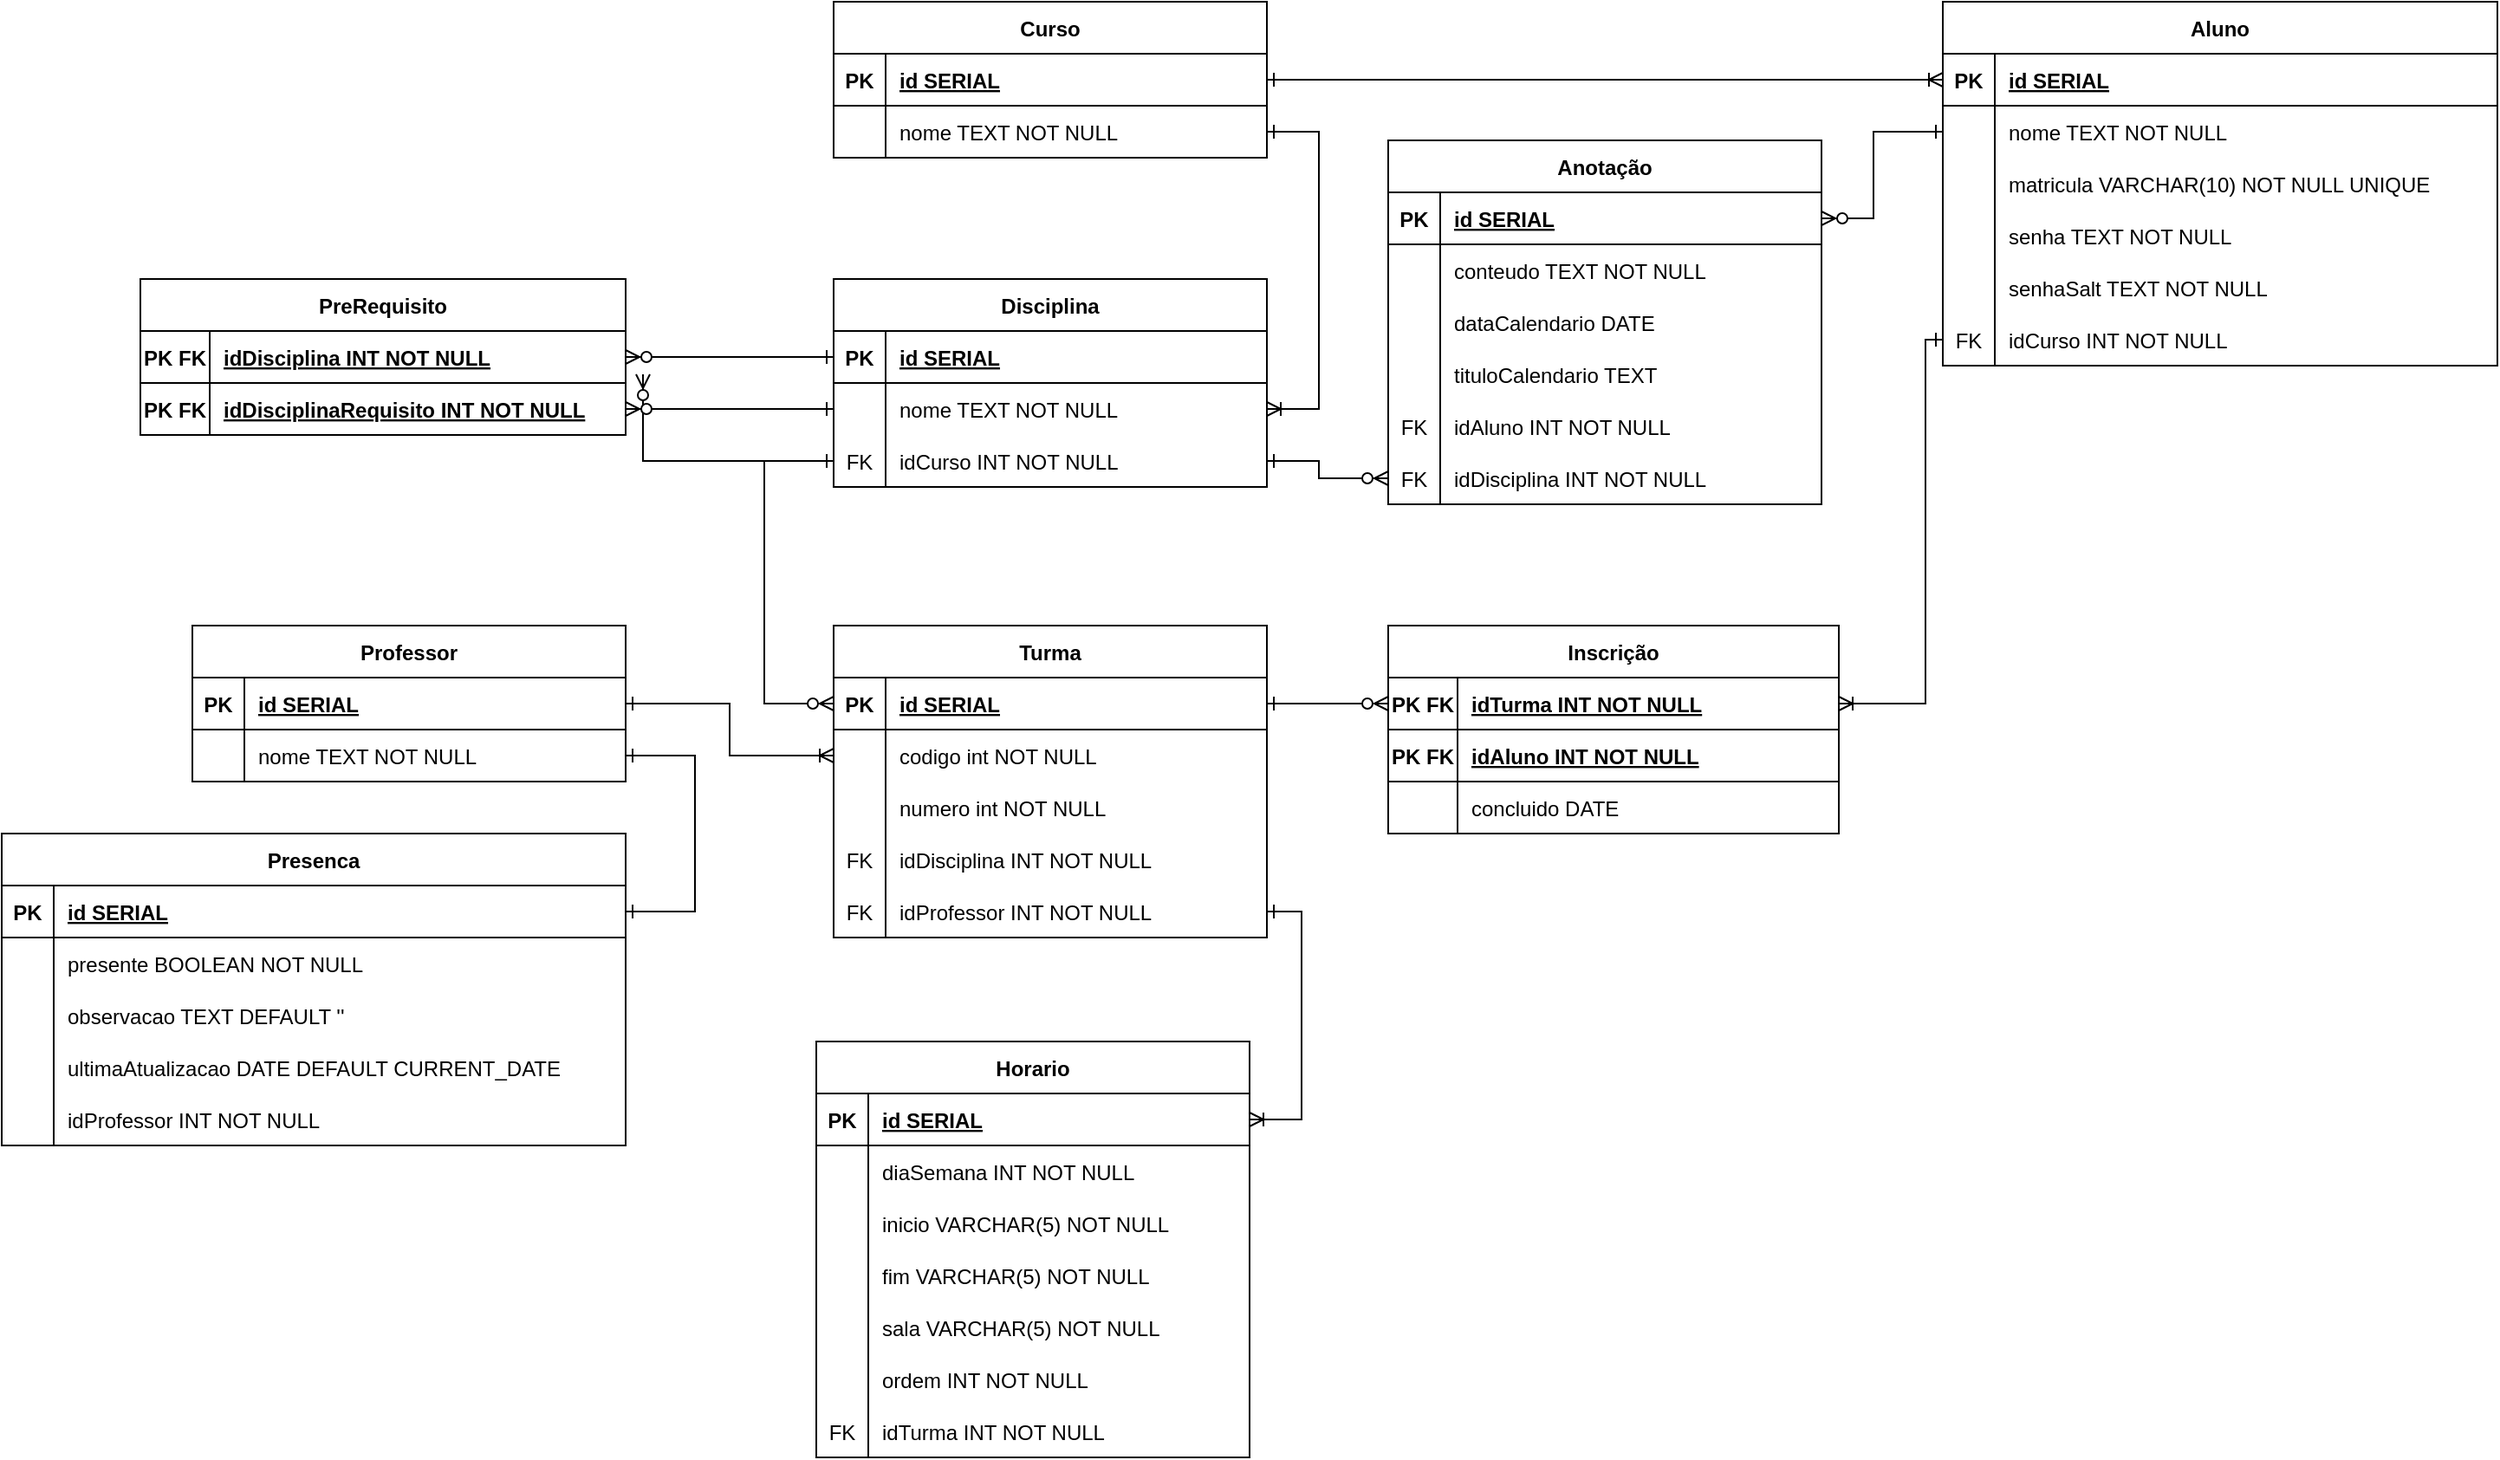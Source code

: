 <mxfile version="24.2.7" type="device">
  <diagram id="R2lEEEUBdFMjLlhIrx00" name="Page-1">
    <mxGraphModel dx="2284" dy="792" grid="1" gridSize="10" guides="1" tooltips="1" connect="1" arrows="1" fold="1" page="1" pageScale="1" pageWidth="850" pageHeight="1100" math="0" shadow="0" extFonts="Permanent Marker^https://fonts.googleapis.com/css?family=Permanent+Marker">
      <root>
        <mxCell id="0" />
        <mxCell id="1" parent="0" />
        <mxCell id="5o4uCUtL5MpnE-DU4FWx-1" value="Professor" style="shape=table;startSize=30;container=1;collapsible=1;childLayout=tableLayout;fixedRows=1;rowLines=0;fontStyle=1;align=center;resizeLast=1;" parent="1" vertex="1">
          <mxGeometry x="70" y="400" width="250" height="90" as="geometry" />
        </mxCell>
        <mxCell id="5o4uCUtL5MpnE-DU4FWx-2" value="" style="shape=partialRectangle;collapsible=0;dropTarget=0;pointerEvents=0;fillColor=none;points=[[0,0.5],[1,0.5]];portConstraint=eastwest;top=0;left=0;right=0;bottom=1;" parent="5o4uCUtL5MpnE-DU4FWx-1" vertex="1">
          <mxGeometry y="30" width="250" height="30" as="geometry" />
        </mxCell>
        <mxCell id="5o4uCUtL5MpnE-DU4FWx-3" value="PK" style="shape=partialRectangle;overflow=hidden;connectable=0;fillColor=none;top=0;left=0;bottom=0;right=0;fontStyle=1;" parent="5o4uCUtL5MpnE-DU4FWx-2" vertex="1">
          <mxGeometry width="30" height="30" as="geometry">
            <mxRectangle width="30" height="30" as="alternateBounds" />
          </mxGeometry>
        </mxCell>
        <mxCell id="5o4uCUtL5MpnE-DU4FWx-4" value="id SERIAL" style="shape=partialRectangle;overflow=hidden;connectable=0;fillColor=none;top=0;left=0;bottom=0;right=0;align=left;spacingLeft=6;fontStyle=5;" parent="5o4uCUtL5MpnE-DU4FWx-2" vertex="1">
          <mxGeometry x="30" width="220" height="30" as="geometry">
            <mxRectangle width="220" height="30" as="alternateBounds" />
          </mxGeometry>
        </mxCell>
        <mxCell id="5o4uCUtL5MpnE-DU4FWx-5" value="" style="shape=partialRectangle;collapsible=0;dropTarget=0;pointerEvents=0;fillColor=none;points=[[0,0.5],[1,0.5]];portConstraint=eastwest;top=0;left=0;right=0;bottom=0;" parent="5o4uCUtL5MpnE-DU4FWx-1" vertex="1">
          <mxGeometry y="60" width="250" height="30" as="geometry" />
        </mxCell>
        <mxCell id="5o4uCUtL5MpnE-DU4FWx-6" value="" style="shape=partialRectangle;overflow=hidden;connectable=0;fillColor=none;top=0;left=0;bottom=0;right=0;" parent="5o4uCUtL5MpnE-DU4FWx-5" vertex="1">
          <mxGeometry width="30" height="30" as="geometry">
            <mxRectangle width="30" height="30" as="alternateBounds" />
          </mxGeometry>
        </mxCell>
        <mxCell id="5o4uCUtL5MpnE-DU4FWx-7" value="nome TEXT NOT NULL" style="shape=partialRectangle;overflow=hidden;connectable=0;fillColor=none;top=0;left=0;bottom=0;right=0;align=left;spacingLeft=6;" parent="5o4uCUtL5MpnE-DU4FWx-5" vertex="1">
          <mxGeometry x="30" width="220" height="30" as="geometry">
            <mxRectangle width="220" height="30" as="alternateBounds" />
          </mxGeometry>
        </mxCell>
        <mxCell id="5o4uCUtL5MpnE-DU4FWx-8" value="Disciplina" style="shape=table;startSize=30;container=1;collapsible=1;childLayout=tableLayout;fixedRows=1;rowLines=0;fontStyle=1;align=center;resizeLast=1;" parent="1" vertex="1">
          <mxGeometry x="440" y="200" width="250" height="120" as="geometry" />
        </mxCell>
        <mxCell id="5o4uCUtL5MpnE-DU4FWx-9" value="" style="shape=partialRectangle;collapsible=0;dropTarget=0;pointerEvents=0;fillColor=none;points=[[0,0.5],[1,0.5]];portConstraint=eastwest;top=0;left=0;right=0;bottom=1;" parent="5o4uCUtL5MpnE-DU4FWx-8" vertex="1">
          <mxGeometry y="30" width="250" height="30" as="geometry" />
        </mxCell>
        <mxCell id="5o4uCUtL5MpnE-DU4FWx-10" value="PK" style="shape=partialRectangle;overflow=hidden;connectable=0;fillColor=none;top=0;left=0;bottom=0;right=0;fontStyle=1;" parent="5o4uCUtL5MpnE-DU4FWx-9" vertex="1">
          <mxGeometry width="30" height="30" as="geometry">
            <mxRectangle width="30" height="30" as="alternateBounds" />
          </mxGeometry>
        </mxCell>
        <mxCell id="5o4uCUtL5MpnE-DU4FWx-11" value="id SERIAL " style="shape=partialRectangle;overflow=hidden;connectable=0;fillColor=none;top=0;left=0;bottom=0;right=0;align=left;spacingLeft=6;fontStyle=5;" parent="5o4uCUtL5MpnE-DU4FWx-9" vertex="1">
          <mxGeometry x="30" width="220" height="30" as="geometry">
            <mxRectangle width="220" height="30" as="alternateBounds" />
          </mxGeometry>
        </mxCell>
        <mxCell id="5o4uCUtL5MpnE-DU4FWx-12" value="" style="shape=partialRectangle;collapsible=0;dropTarget=0;pointerEvents=0;fillColor=none;points=[[0,0.5],[1,0.5]];portConstraint=eastwest;top=0;left=0;right=0;bottom=0;" parent="5o4uCUtL5MpnE-DU4FWx-8" vertex="1">
          <mxGeometry y="60" width="250" height="30" as="geometry" />
        </mxCell>
        <mxCell id="5o4uCUtL5MpnE-DU4FWx-13" value="" style="shape=partialRectangle;overflow=hidden;connectable=0;fillColor=none;top=0;left=0;bottom=0;right=0;" parent="5o4uCUtL5MpnE-DU4FWx-12" vertex="1">
          <mxGeometry width="30" height="30" as="geometry">
            <mxRectangle width="30" height="30" as="alternateBounds" />
          </mxGeometry>
        </mxCell>
        <mxCell id="5o4uCUtL5MpnE-DU4FWx-14" value="nome TEXT NOT NULL" style="shape=partialRectangle;overflow=hidden;connectable=0;fillColor=none;top=0;left=0;bottom=0;right=0;align=left;spacingLeft=6;" parent="5o4uCUtL5MpnE-DU4FWx-12" vertex="1">
          <mxGeometry x="30" width="220" height="30" as="geometry">
            <mxRectangle width="220" height="30" as="alternateBounds" />
          </mxGeometry>
        </mxCell>
        <mxCell id="FUVWEJConAE0eCfq8wsM-9" style="shape=partialRectangle;collapsible=0;dropTarget=0;pointerEvents=0;fillColor=none;points=[[0,0.5],[1,0.5]];portConstraint=eastwest;top=0;left=0;right=0;bottom=0;" vertex="1" parent="5o4uCUtL5MpnE-DU4FWx-8">
          <mxGeometry y="90" width="250" height="30" as="geometry" />
        </mxCell>
        <mxCell id="FUVWEJConAE0eCfq8wsM-10" value="FK" style="shape=partialRectangle;overflow=hidden;connectable=0;fillColor=none;top=0;left=0;bottom=0;right=0;" vertex="1" parent="FUVWEJConAE0eCfq8wsM-9">
          <mxGeometry width="30" height="30" as="geometry">
            <mxRectangle width="30" height="30" as="alternateBounds" />
          </mxGeometry>
        </mxCell>
        <mxCell id="FUVWEJConAE0eCfq8wsM-11" value="idCurso INT NOT NULL" style="shape=partialRectangle;overflow=hidden;connectable=0;fillColor=none;top=0;left=0;bottom=0;right=0;align=left;spacingLeft=6;" vertex="1" parent="FUVWEJConAE0eCfq8wsM-9">
          <mxGeometry x="30" width="220" height="30" as="geometry">
            <mxRectangle width="220" height="30" as="alternateBounds" />
          </mxGeometry>
        </mxCell>
        <mxCell id="5o4uCUtL5MpnE-DU4FWx-15" value="Turma" style="shape=table;startSize=30;container=1;collapsible=1;childLayout=tableLayout;fixedRows=1;rowLines=0;fontStyle=1;align=center;resizeLast=1;" parent="1" vertex="1">
          <mxGeometry x="440" y="400" width="250" height="180" as="geometry" />
        </mxCell>
        <mxCell id="5o4uCUtL5MpnE-DU4FWx-16" value="" style="shape=partialRectangle;collapsible=0;dropTarget=0;pointerEvents=0;fillColor=none;points=[[0,0.5],[1,0.5]];portConstraint=eastwest;top=0;left=0;right=0;bottom=1;" parent="5o4uCUtL5MpnE-DU4FWx-15" vertex="1">
          <mxGeometry y="30" width="250" height="30" as="geometry" />
        </mxCell>
        <mxCell id="5o4uCUtL5MpnE-DU4FWx-17" value="PK" style="shape=partialRectangle;overflow=hidden;connectable=0;fillColor=none;top=0;left=0;bottom=0;right=0;fontStyle=1;" parent="5o4uCUtL5MpnE-DU4FWx-16" vertex="1">
          <mxGeometry width="30" height="30" as="geometry">
            <mxRectangle width="30" height="30" as="alternateBounds" />
          </mxGeometry>
        </mxCell>
        <mxCell id="5o4uCUtL5MpnE-DU4FWx-18" value="id SERIAL" style="shape=partialRectangle;overflow=hidden;connectable=0;fillColor=none;top=0;left=0;bottom=0;right=0;align=left;spacingLeft=6;fontStyle=5;" parent="5o4uCUtL5MpnE-DU4FWx-16" vertex="1">
          <mxGeometry x="30" width="220" height="30" as="geometry">
            <mxRectangle width="220" height="30" as="alternateBounds" />
          </mxGeometry>
        </mxCell>
        <mxCell id="5o4uCUtL5MpnE-DU4FWx-19" value="" style="shape=partialRectangle;collapsible=0;dropTarget=0;pointerEvents=0;fillColor=none;points=[[0,0.5],[1,0.5]];portConstraint=eastwest;top=0;left=0;right=0;bottom=0;" parent="5o4uCUtL5MpnE-DU4FWx-15" vertex="1">
          <mxGeometry y="60" width="250" height="30" as="geometry" />
        </mxCell>
        <mxCell id="5o4uCUtL5MpnE-DU4FWx-20" value="" style="shape=partialRectangle;overflow=hidden;connectable=0;fillColor=none;top=0;left=0;bottom=0;right=0;" parent="5o4uCUtL5MpnE-DU4FWx-19" vertex="1">
          <mxGeometry width="30" height="30" as="geometry">
            <mxRectangle width="30" height="30" as="alternateBounds" />
          </mxGeometry>
        </mxCell>
        <mxCell id="5o4uCUtL5MpnE-DU4FWx-21" value="codigo int NOT NULL" style="shape=partialRectangle;overflow=hidden;connectable=0;fillColor=none;top=0;left=0;bottom=0;right=0;align=left;spacingLeft=6;" parent="5o4uCUtL5MpnE-DU4FWx-19" vertex="1">
          <mxGeometry x="30" width="220" height="30" as="geometry">
            <mxRectangle width="220" height="30" as="alternateBounds" />
          </mxGeometry>
        </mxCell>
        <mxCell id="5o4uCUtL5MpnE-DU4FWx-88" style="shape=partialRectangle;collapsible=0;dropTarget=0;pointerEvents=0;fillColor=none;points=[[0,0.5],[1,0.5]];portConstraint=eastwest;top=0;left=0;right=0;bottom=0;" parent="5o4uCUtL5MpnE-DU4FWx-15" vertex="1">
          <mxGeometry y="90" width="250" height="30" as="geometry" />
        </mxCell>
        <mxCell id="5o4uCUtL5MpnE-DU4FWx-89" style="shape=partialRectangle;overflow=hidden;connectable=0;fillColor=none;top=0;left=0;bottom=0;right=0;" parent="5o4uCUtL5MpnE-DU4FWx-88" vertex="1">
          <mxGeometry width="30" height="30" as="geometry">
            <mxRectangle width="30" height="30" as="alternateBounds" />
          </mxGeometry>
        </mxCell>
        <mxCell id="5o4uCUtL5MpnE-DU4FWx-90" value="numero int NOT NULL" style="shape=partialRectangle;overflow=hidden;connectable=0;fillColor=none;top=0;left=0;bottom=0;right=0;align=left;spacingLeft=6;" parent="5o4uCUtL5MpnE-DU4FWx-88" vertex="1">
          <mxGeometry x="30" width="220" height="30" as="geometry">
            <mxRectangle width="220" height="30" as="alternateBounds" />
          </mxGeometry>
        </mxCell>
        <mxCell id="5o4uCUtL5MpnE-DU4FWx-28" style="shape=partialRectangle;collapsible=0;dropTarget=0;pointerEvents=0;fillColor=none;points=[[0,0.5],[1,0.5]];portConstraint=eastwest;top=0;left=0;right=0;bottom=0;" parent="5o4uCUtL5MpnE-DU4FWx-15" vertex="1">
          <mxGeometry y="120" width="250" height="30" as="geometry" />
        </mxCell>
        <mxCell id="5o4uCUtL5MpnE-DU4FWx-29" value="FK" style="shape=partialRectangle;overflow=hidden;connectable=0;fillColor=none;top=0;left=0;bottom=0;right=0;" parent="5o4uCUtL5MpnE-DU4FWx-28" vertex="1">
          <mxGeometry width="30" height="30" as="geometry">
            <mxRectangle width="30" height="30" as="alternateBounds" />
          </mxGeometry>
        </mxCell>
        <mxCell id="5o4uCUtL5MpnE-DU4FWx-30" value="idDisciplina INT NOT NULL" style="shape=partialRectangle;overflow=hidden;connectable=0;fillColor=none;top=0;left=0;bottom=0;right=0;align=left;spacingLeft=6;" parent="5o4uCUtL5MpnE-DU4FWx-28" vertex="1">
          <mxGeometry x="30" width="220" height="30" as="geometry">
            <mxRectangle width="220" height="30" as="alternateBounds" />
          </mxGeometry>
        </mxCell>
        <mxCell id="5o4uCUtL5MpnE-DU4FWx-25" style="shape=partialRectangle;collapsible=0;dropTarget=0;pointerEvents=0;fillColor=none;points=[[0,0.5],[1,0.5]];portConstraint=eastwest;top=0;left=0;right=0;bottom=0;" parent="5o4uCUtL5MpnE-DU4FWx-15" vertex="1">
          <mxGeometry y="150" width="250" height="30" as="geometry" />
        </mxCell>
        <mxCell id="5o4uCUtL5MpnE-DU4FWx-26" value="FK" style="shape=partialRectangle;overflow=hidden;connectable=0;fillColor=none;top=0;left=0;bottom=0;right=0;" parent="5o4uCUtL5MpnE-DU4FWx-25" vertex="1">
          <mxGeometry width="30" height="30" as="geometry">
            <mxRectangle width="30" height="30" as="alternateBounds" />
          </mxGeometry>
        </mxCell>
        <mxCell id="5o4uCUtL5MpnE-DU4FWx-27" value="idProfessor INT NOT NULL" style="shape=partialRectangle;overflow=hidden;connectable=0;fillColor=none;top=0;left=0;bottom=0;right=0;align=left;spacingLeft=6;" parent="5o4uCUtL5MpnE-DU4FWx-25" vertex="1">
          <mxGeometry x="30" width="220" height="30" as="geometry">
            <mxRectangle width="220" height="30" as="alternateBounds" />
          </mxGeometry>
        </mxCell>
        <mxCell id="5o4uCUtL5MpnE-DU4FWx-31" value="Aluno" style="shape=table;startSize=30;container=1;collapsible=1;childLayout=tableLayout;fixedRows=1;rowLines=0;fontStyle=1;align=center;resizeLast=1;" parent="1" vertex="1">
          <mxGeometry x="1080" y="40" width="320" height="210" as="geometry" />
        </mxCell>
        <mxCell id="5o4uCUtL5MpnE-DU4FWx-32" value="" style="shape=partialRectangle;collapsible=0;dropTarget=0;pointerEvents=0;fillColor=none;points=[[0,0.5],[1,0.5]];portConstraint=eastwest;top=0;left=0;right=0;bottom=1;" parent="5o4uCUtL5MpnE-DU4FWx-31" vertex="1">
          <mxGeometry y="30" width="320" height="30" as="geometry" />
        </mxCell>
        <mxCell id="5o4uCUtL5MpnE-DU4FWx-33" value="PK" style="shape=partialRectangle;overflow=hidden;connectable=0;fillColor=none;top=0;left=0;bottom=0;right=0;fontStyle=1;" parent="5o4uCUtL5MpnE-DU4FWx-32" vertex="1">
          <mxGeometry width="30" height="30" as="geometry">
            <mxRectangle width="30" height="30" as="alternateBounds" />
          </mxGeometry>
        </mxCell>
        <mxCell id="5o4uCUtL5MpnE-DU4FWx-34" value="id SERIAL" style="shape=partialRectangle;overflow=hidden;connectable=0;fillColor=none;top=0;left=0;bottom=0;right=0;align=left;spacingLeft=6;fontStyle=5;" parent="5o4uCUtL5MpnE-DU4FWx-32" vertex="1">
          <mxGeometry x="30" width="290" height="30" as="geometry">
            <mxRectangle width="290" height="30" as="alternateBounds" />
          </mxGeometry>
        </mxCell>
        <mxCell id="5o4uCUtL5MpnE-DU4FWx-35" value="" style="shape=partialRectangle;collapsible=0;dropTarget=0;pointerEvents=0;fillColor=none;points=[[0,0.5],[1,0.5]];portConstraint=eastwest;top=0;left=0;right=0;bottom=0;" parent="5o4uCUtL5MpnE-DU4FWx-31" vertex="1">
          <mxGeometry y="60" width="320" height="30" as="geometry" />
        </mxCell>
        <mxCell id="5o4uCUtL5MpnE-DU4FWx-36" value="" style="shape=partialRectangle;overflow=hidden;connectable=0;fillColor=none;top=0;left=0;bottom=0;right=0;" parent="5o4uCUtL5MpnE-DU4FWx-35" vertex="1">
          <mxGeometry width="30" height="30" as="geometry">
            <mxRectangle width="30" height="30" as="alternateBounds" />
          </mxGeometry>
        </mxCell>
        <mxCell id="5o4uCUtL5MpnE-DU4FWx-37" value="nome TEXT NOT NULL" style="shape=partialRectangle;overflow=hidden;connectable=0;fillColor=none;top=0;left=0;bottom=0;right=0;align=left;spacingLeft=6;" parent="5o4uCUtL5MpnE-DU4FWx-35" vertex="1">
          <mxGeometry x="30" width="290" height="30" as="geometry">
            <mxRectangle width="290" height="30" as="alternateBounds" />
          </mxGeometry>
        </mxCell>
        <mxCell id="5o4uCUtL5MpnE-DU4FWx-38" style="shape=partialRectangle;collapsible=0;dropTarget=0;pointerEvents=0;fillColor=none;points=[[0,0.5],[1,0.5]];portConstraint=eastwest;top=0;left=0;right=0;bottom=0;" parent="5o4uCUtL5MpnE-DU4FWx-31" vertex="1">
          <mxGeometry y="90" width="320" height="30" as="geometry" />
        </mxCell>
        <mxCell id="5o4uCUtL5MpnE-DU4FWx-39" style="shape=partialRectangle;overflow=hidden;connectable=0;fillColor=none;top=0;left=0;bottom=0;right=0;" parent="5o4uCUtL5MpnE-DU4FWx-38" vertex="1">
          <mxGeometry width="30" height="30" as="geometry">
            <mxRectangle width="30" height="30" as="alternateBounds" />
          </mxGeometry>
        </mxCell>
        <mxCell id="5o4uCUtL5MpnE-DU4FWx-40" value="matricula VARCHAR(10) NOT NULL UNIQUE" style="shape=partialRectangle;overflow=hidden;connectable=0;fillColor=none;top=0;left=0;bottom=0;right=0;align=left;spacingLeft=6;" parent="5o4uCUtL5MpnE-DU4FWx-38" vertex="1">
          <mxGeometry x="30" width="290" height="30" as="geometry">
            <mxRectangle width="290" height="30" as="alternateBounds" />
          </mxGeometry>
        </mxCell>
        <mxCell id="5o4uCUtL5MpnE-DU4FWx-47" style="shape=partialRectangle;collapsible=0;dropTarget=0;pointerEvents=0;fillColor=none;points=[[0,0.5],[1,0.5]];portConstraint=eastwest;top=0;left=0;right=0;bottom=0;" parent="5o4uCUtL5MpnE-DU4FWx-31" vertex="1">
          <mxGeometry y="120" width="320" height="30" as="geometry" />
        </mxCell>
        <mxCell id="5o4uCUtL5MpnE-DU4FWx-48" style="shape=partialRectangle;overflow=hidden;connectable=0;fillColor=none;top=0;left=0;bottom=0;right=0;" parent="5o4uCUtL5MpnE-DU4FWx-47" vertex="1">
          <mxGeometry width="30" height="30" as="geometry">
            <mxRectangle width="30" height="30" as="alternateBounds" />
          </mxGeometry>
        </mxCell>
        <mxCell id="5o4uCUtL5MpnE-DU4FWx-49" value="senha TEXT NOT NULL" style="shape=partialRectangle;overflow=hidden;connectable=0;fillColor=none;top=0;left=0;bottom=0;right=0;align=left;spacingLeft=6;" parent="5o4uCUtL5MpnE-DU4FWx-47" vertex="1">
          <mxGeometry x="30" width="290" height="30" as="geometry">
            <mxRectangle width="290" height="30" as="alternateBounds" />
          </mxGeometry>
        </mxCell>
        <mxCell id="5o4uCUtL5MpnE-DU4FWx-50" style="shape=partialRectangle;collapsible=0;dropTarget=0;pointerEvents=0;fillColor=none;points=[[0,0.5],[1,0.5]];portConstraint=eastwest;top=0;left=0;right=0;bottom=0;" parent="5o4uCUtL5MpnE-DU4FWx-31" vertex="1">
          <mxGeometry y="150" width="320" height="30" as="geometry" />
        </mxCell>
        <mxCell id="5o4uCUtL5MpnE-DU4FWx-51" style="shape=partialRectangle;overflow=hidden;connectable=0;fillColor=none;top=0;left=0;bottom=0;right=0;" parent="5o4uCUtL5MpnE-DU4FWx-50" vertex="1">
          <mxGeometry width="30" height="30" as="geometry">
            <mxRectangle width="30" height="30" as="alternateBounds" />
          </mxGeometry>
        </mxCell>
        <mxCell id="5o4uCUtL5MpnE-DU4FWx-52" value="senhaSalt TEXT NOT NULL" style="shape=partialRectangle;overflow=hidden;connectable=0;fillColor=none;top=0;left=0;bottom=0;right=0;align=left;spacingLeft=6;" parent="5o4uCUtL5MpnE-DU4FWx-50" vertex="1">
          <mxGeometry x="30" width="290" height="30" as="geometry">
            <mxRectangle width="290" height="30" as="alternateBounds" />
          </mxGeometry>
        </mxCell>
        <mxCell id="FUVWEJConAE0eCfq8wsM-29" style="shape=partialRectangle;collapsible=0;dropTarget=0;pointerEvents=0;fillColor=none;points=[[0,0.5],[1,0.5]];portConstraint=eastwest;top=0;left=0;right=0;bottom=0;" vertex="1" parent="5o4uCUtL5MpnE-DU4FWx-31">
          <mxGeometry y="180" width="320" height="30" as="geometry" />
        </mxCell>
        <mxCell id="FUVWEJConAE0eCfq8wsM-30" value="FK" style="shape=partialRectangle;overflow=hidden;connectable=0;fillColor=none;top=0;left=0;bottom=0;right=0;" vertex="1" parent="FUVWEJConAE0eCfq8wsM-29">
          <mxGeometry width="30" height="30" as="geometry">
            <mxRectangle width="30" height="30" as="alternateBounds" />
          </mxGeometry>
        </mxCell>
        <mxCell id="FUVWEJConAE0eCfq8wsM-31" value="idCurso INT NOT NULL" style="shape=partialRectangle;overflow=hidden;connectable=0;fillColor=none;top=0;left=0;bottom=0;right=0;align=left;spacingLeft=6;" vertex="1" parent="FUVWEJConAE0eCfq8wsM-29">
          <mxGeometry x="30" width="290" height="30" as="geometry">
            <mxRectangle width="290" height="30" as="alternateBounds" />
          </mxGeometry>
        </mxCell>
        <mxCell id="5o4uCUtL5MpnE-DU4FWx-53" value="Inscrição" style="shape=table;startSize=30;container=1;collapsible=1;childLayout=tableLayout;fixedRows=1;rowLines=0;fontStyle=1;align=center;resizeLast=1;" parent="1" vertex="1">
          <mxGeometry x="760" y="400" width="260" height="120" as="geometry" />
        </mxCell>
        <mxCell id="5o4uCUtL5MpnE-DU4FWx-54" value="" style="shape=partialRectangle;collapsible=0;dropTarget=0;pointerEvents=0;fillColor=none;points=[[0,0.5],[1,0.5]];portConstraint=eastwest;top=0;left=0;right=0;bottom=1;" parent="5o4uCUtL5MpnE-DU4FWx-53" vertex="1">
          <mxGeometry y="30" width="260" height="30" as="geometry" />
        </mxCell>
        <mxCell id="5o4uCUtL5MpnE-DU4FWx-55" value="PK FK" style="shape=partialRectangle;overflow=hidden;connectable=0;fillColor=none;top=0;left=0;bottom=0;right=0;fontStyle=1;" parent="5o4uCUtL5MpnE-DU4FWx-54" vertex="1">
          <mxGeometry width="40" height="30" as="geometry">
            <mxRectangle width="40" height="30" as="alternateBounds" />
          </mxGeometry>
        </mxCell>
        <mxCell id="5o4uCUtL5MpnE-DU4FWx-56" value="idTurma INT NOT NULL" style="shape=partialRectangle;overflow=hidden;connectable=0;fillColor=none;top=0;left=0;bottom=0;right=0;align=left;spacingLeft=6;fontStyle=5;" parent="5o4uCUtL5MpnE-DU4FWx-54" vertex="1">
          <mxGeometry x="40" width="220" height="30" as="geometry">
            <mxRectangle width="220" height="30" as="alternateBounds" />
          </mxGeometry>
        </mxCell>
        <mxCell id="5o4uCUtL5MpnE-DU4FWx-60" style="shape=partialRectangle;collapsible=0;dropTarget=0;pointerEvents=0;fillColor=none;points=[[0,0.5],[1,0.5]];portConstraint=eastwest;top=0;left=0;right=0;bottom=1;" parent="5o4uCUtL5MpnE-DU4FWx-53" vertex="1">
          <mxGeometry y="60" width="260" height="30" as="geometry" />
        </mxCell>
        <mxCell id="5o4uCUtL5MpnE-DU4FWx-61" value="PK FK" style="shape=partialRectangle;overflow=hidden;connectable=0;fillColor=none;top=0;left=0;bottom=0;right=0;fontStyle=1;" parent="5o4uCUtL5MpnE-DU4FWx-60" vertex="1">
          <mxGeometry width="40" height="30" as="geometry">
            <mxRectangle width="40" height="30" as="alternateBounds" />
          </mxGeometry>
        </mxCell>
        <mxCell id="5o4uCUtL5MpnE-DU4FWx-62" value="idAluno INT NOT NULL" style="shape=partialRectangle;overflow=hidden;connectable=0;fillColor=none;top=0;left=0;bottom=0;right=0;align=left;spacingLeft=6;fontStyle=5;" parent="5o4uCUtL5MpnE-DU4FWx-60" vertex="1">
          <mxGeometry x="40" width="220" height="30" as="geometry">
            <mxRectangle width="220" height="30" as="alternateBounds" />
          </mxGeometry>
        </mxCell>
        <mxCell id="FUVWEJConAE0eCfq8wsM-32" style="shape=partialRectangle;collapsible=0;dropTarget=0;pointerEvents=0;fillColor=none;points=[[0,0.5],[1,0.5]];portConstraint=eastwest;top=0;left=0;right=0;bottom=1;" vertex="1" parent="5o4uCUtL5MpnE-DU4FWx-53">
          <mxGeometry y="90" width="260" height="30" as="geometry" />
        </mxCell>
        <mxCell id="FUVWEJConAE0eCfq8wsM-33" style="shape=partialRectangle;overflow=hidden;connectable=0;fillColor=none;top=0;left=0;bottom=0;right=0;fontStyle=1;" vertex="1" parent="FUVWEJConAE0eCfq8wsM-32">
          <mxGeometry width="40" height="30" as="geometry">
            <mxRectangle width="40" height="30" as="alternateBounds" />
          </mxGeometry>
        </mxCell>
        <mxCell id="FUVWEJConAE0eCfq8wsM-34" value="concluido DATE" style="shape=partialRectangle;overflow=hidden;connectable=0;fillColor=none;top=0;left=0;bottom=0;right=0;align=left;spacingLeft=6;fontStyle=0;" vertex="1" parent="FUVWEJConAE0eCfq8wsM-32">
          <mxGeometry x="40" width="220" height="30" as="geometry">
            <mxRectangle width="220" height="30" as="alternateBounds" />
          </mxGeometry>
        </mxCell>
        <mxCell id="5o4uCUtL5MpnE-DU4FWx-63" value="Anotação" style="shape=table;startSize=30;container=1;collapsible=1;childLayout=tableLayout;fixedRows=1;rowLines=0;fontStyle=1;align=center;resizeLast=1;" parent="1" vertex="1">
          <mxGeometry x="760" y="120" width="250" height="210" as="geometry" />
        </mxCell>
        <mxCell id="5o4uCUtL5MpnE-DU4FWx-64" value="" style="shape=partialRectangle;collapsible=0;dropTarget=0;pointerEvents=0;fillColor=none;points=[[0,0.5],[1,0.5]];portConstraint=eastwest;top=0;left=0;right=0;bottom=1;" parent="5o4uCUtL5MpnE-DU4FWx-63" vertex="1">
          <mxGeometry y="30" width="250" height="30" as="geometry" />
        </mxCell>
        <mxCell id="5o4uCUtL5MpnE-DU4FWx-65" value="PK" style="shape=partialRectangle;overflow=hidden;connectable=0;fillColor=none;top=0;left=0;bottom=0;right=0;fontStyle=1;" parent="5o4uCUtL5MpnE-DU4FWx-64" vertex="1">
          <mxGeometry width="30" height="30" as="geometry">
            <mxRectangle width="30" height="30" as="alternateBounds" />
          </mxGeometry>
        </mxCell>
        <mxCell id="5o4uCUtL5MpnE-DU4FWx-66" value="id SERIAL" style="shape=partialRectangle;overflow=hidden;connectable=0;fillColor=none;top=0;left=0;bottom=0;right=0;align=left;spacingLeft=6;fontStyle=5;" parent="5o4uCUtL5MpnE-DU4FWx-64" vertex="1">
          <mxGeometry x="30" width="220" height="30" as="geometry">
            <mxRectangle width="220" height="30" as="alternateBounds" />
          </mxGeometry>
        </mxCell>
        <mxCell id="5o4uCUtL5MpnE-DU4FWx-67" value="" style="shape=partialRectangle;collapsible=0;dropTarget=0;pointerEvents=0;fillColor=none;points=[[0,0.5],[1,0.5]];portConstraint=eastwest;top=0;left=0;right=0;bottom=0;" parent="5o4uCUtL5MpnE-DU4FWx-63" vertex="1">
          <mxGeometry y="60" width="250" height="30" as="geometry" />
        </mxCell>
        <mxCell id="5o4uCUtL5MpnE-DU4FWx-68" value="" style="shape=partialRectangle;overflow=hidden;connectable=0;fillColor=none;top=0;left=0;bottom=0;right=0;" parent="5o4uCUtL5MpnE-DU4FWx-67" vertex="1">
          <mxGeometry width="30" height="30" as="geometry">
            <mxRectangle width="30" height="30" as="alternateBounds" />
          </mxGeometry>
        </mxCell>
        <mxCell id="5o4uCUtL5MpnE-DU4FWx-69" value="conteudo TEXT NOT NULL" style="shape=partialRectangle;overflow=hidden;connectable=0;fillColor=none;top=0;left=0;bottom=0;right=0;align=left;spacingLeft=6;" parent="5o4uCUtL5MpnE-DU4FWx-67" vertex="1">
          <mxGeometry x="30" width="220" height="30" as="geometry">
            <mxRectangle width="220" height="30" as="alternateBounds" />
          </mxGeometry>
        </mxCell>
        <mxCell id="FUVWEJConAE0eCfq8wsM-58" style="shape=partialRectangle;collapsible=0;dropTarget=0;pointerEvents=0;fillColor=none;points=[[0,0.5],[1,0.5]];portConstraint=eastwest;top=0;left=0;right=0;bottom=0;" vertex="1" parent="5o4uCUtL5MpnE-DU4FWx-63">
          <mxGeometry y="90" width="250" height="30" as="geometry" />
        </mxCell>
        <mxCell id="FUVWEJConAE0eCfq8wsM-59" style="shape=partialRectangle;overflow=hidden;connectable=0;fillColor=none;top=0;left=0;bottom=0;right=0;" vertex="1" parent="FUVWEJConAE0eCfq8wsM-58">
          <mxGeometry width="30" height="30" as="geometry">
            <mxRectangle width="30" height="30" as="alternateBounds" />
          </mxGeometry>
        </mxCell>
        <mxCell id="FUVWEJConAE0eCfq8wsM-60" value="dataCalendario DATE" style="shape=partialRectangle;overflow=hidden;connectable=0;fillColor=none;top=0;left=0;bottom=0;right=0;align=left;spacingLeft=6;" vertex="1" parent="FUVWEJConAE0eCfq8wsM-58">
          <mxGeometry x="30" width="220" height="30" as="geometry">
            <mxRectangle width="220" height="30" as="alternateBounds" />
          </mxGeometry>
        </mxCell>
        <mxCell id="FUVWEJConAE0eCfq8wsM-55" style="shape=partialRectangle;collapsible=0;dropTarget=0;pointerEvents=0;fillColor=none;points=[[0,0.5],[1,0.5]];portConstraint=eastwest;top=0;left=0;right=0;bottom=0;" vertex="1" parent="5o4uCUtL5MpnE-DU4FWx-63">
          <mxGeometry y="120" width="250" height="30" as="geometry" />
        </mxCell>
        <mxCell id="FUVWEJConAE0eCfq8wsM-56" style="shape=partialRectangle;overflow=hidden;connectable=0;fillColor=none;top=0;left=0;bottom=0;right=0;" vertex="1" parent="FUVWEJConAE0eCfq8wsM-55">
          <mxGeometry width="30" height="30" as="geometry">
            <mxRectangle width="30" height="30" as="alternateBounds" />
          </mxGeometry>
        </mxCell>
        <mxCell id="FUVWEJConAE0eCfq8wsM-57" value="tituloCalendario TEXT" style="shape=partialRectangle;overflow=hidden;connectable=0;fillColor=none;top=0;left=0;bottom=0;right=0;align=left;spacingLeft=6;" vertex="1" parent="FUVWEJConAE0eCfq8wsM-55">
          <mxGeometry x="30" width="220" height="30" as="geometry">
            <mxRectangle width="220" height="30" as="alternateBounds" />
          </mxGeometry>
        </mxCell>
        <mxCell id="5o4uCUtL5MpnE-DU4FWx-73" style="shape=partialRectangle;collapsible=0;dropTarget=0;pointerEvents=0;fillColor=none;points=[[0,0.5],[1,0.5]];portConstraint=eastwest;top=0;left=0;right=0;bottom=0;" parent="5o4uCUtL5MpnE-DU4FWx-63" vertex="1">
          <mxGeometry y="150" width="250" height="30" as="geometry" />
        </mxCell>
        <mxCell id="5o4uCUtL5MpnE-DU4FWx-74" value="FK" style="shape=partialRectangle;overflow=hidden;connectable=0;fillColor=none;top=0;left=0;bottom=0;right=0;" parent="5o4uCUtL5MpnE-DU4FWx-73" vertex="1">
          <mxGeometry width="30" height="30" as="geometry">
            <mxRectangle width="30" height="30" as="alternateBounds" />
          </mxGeometry>
        </mxCell>
        <mxCell id="5o4uCUtL5MpnE-DU4FWx-75" value="idAluno INT NOT NULL" style="shape=partialRectangle;overflow=hidden;connectable=0;fillColor=none;top=0;left=0;bottom=0;right=0;align=left;spacingLeft=6;" parent="5o4uCUtL5MpnE-DU4FWx-73" vertex="1">
          <mxGeometry x="30" width="220" height="30" as="geometry">
            <mxRectangle width="220" height="30" as="alternateBounds" />
          </mxGeometry>
        </mxCell>
        <mxCell id="5o4uCUtL5MpnE-DU4FWx-70" style="shape=partialRectangle;collapsible=0;dropTarget=0;pointerEvents=0;fillColor=none;points=[[0,0.5],[1,0.5]];portConstraint=eastwest;top=0;left=0;right=0;bottom=0;" parent="5o4uCUtL5MpnE-DU4FWx-63" vertex="1">
          <mxGeometry y="180" width="250" height="30" as="geometry" />
        </mxCell>
        <mxCell id="5o4uCUtL5MpnE-DU4FWx-71" value="FK" style="shape=partialRectangle;overflow=hidden;connectable=0;fillColor=none;top=0;left=0;bottom=0;right=0;" parent="5o4uCUtL5MpnE-DU4FWx-70" vertex="1">
          <mxGeometry width="30" height="30" as="geometry">
            <mxRectangle width="30" height="30" as="alternateBounds" />
          </mxGeometry>
        </mxCell>
        <mxCell id="5o4uCUtL5MpnE-DU4FWx-72" value="idDisciplina INT NOT NULL" style="shape=partialRectangle;overflow=hidden;connectable=0;fillColor=none;top=0;left=0;bottom=0;right=0;align=left;spacingLeft=6;" parent="5o4uCUtL5MpnE-DU4FWx-70" vertex="1">
          <mxGeometry x="30" width="220" height="30" as="geometry">
            <mxRectangle width="220" height="30" as="alternateBounds" />
          </mxGeometry>
        </mxCell>
        <mxCell id="5o4uCUtL5MpnE-DU4FWx-76" value="" style="edgeStyle=orthogonalEdgeStyle;endArrow=ERoneToMany;startArrow=ERone;endFill=0;startFill=0;exitX=1;exitY=0.5;exitDx=0;exitDy=0;entryX=0;entryY=0.5;entryDx=0;entryDy=0;rounded=0;curved=0;" parent="1" source="5o4uCUtL5MpnE-DU4FWx-2" target="5o4uCUtL5MpnE-DU4FWx-19" edge="1">
          <mxGeometry width="100" height="100" relative="1" as="geometry">
            <mxPoint x="330" y="550" as="sourcePoint" />
            <mxPoint x="410" y="580" as="targetPoint" />
          </mxGeometry>
        </mxCell>
        <mxCell id="5o4uCUtL5MpnE-DU4FWx-77" value="" style="edgeStyle=orthogonalEdgeStyle;endArrow=ERzeroToMany;startArrow=ERone;endFill=1;startFill=0;entryX=0;entryY=0.5;entryDx=0;entryDy=0;rounded=0;curved=0;exitX=0;exitY=0.5;exitDx=0;exitDy=0;" parent="1" source="FUVWEJConAE0eCfq8wsM-9" target="5o4uCUtL5MpnE-DU4FWx-16" edge="1">
          <mxGeometry width="100" height="100" relative="1" as="geometry">
            <mxPoint x="420" y="490" as="sourcePoint" />
            <mxPoint x="440" y="695" as="targetPoint" />
            <Array as="points">
              <mxPoint x="400" y="305" />
              <mxPoint x="400" y="445" />
            </Array>
          </mxGeometry>
        </mxCell>
        <mxCell id="5o4uCUtL5MpnE-DU4FWx-78" value="" style="endArrow=ERzeroToMany;startArrow=ERone;endFill=0;startFill=0;exitX=1;exitY=0.5;exitDx=0;exitDy=0;entryX=0;entryY=0.5;entryDx=0;entryDy=0;rounded=0;" parent="1" source="5o4uCUtL5MpnE-DU4FWx-16" target="5o4uCUtL5MpnE-DU4FWx-54" edge="1">
          <mxGeometry width="100" height="100" relative="1" as="geometry">
            <mxPoint x="440" y="325" as="sourcePoint" />
            <mxPoint x="440" y="545" as="targetPoint" />
          </mxGeometry>
        </mxCell>
        <mxCell id="5o4uCUtL5MpnE-DU4FWx-79" value="" style="edgeStyle=orthogonalEdgeStyle;endArrow=ERoneToMany;startArrow=ERone;endFill=0;startFill=0;entryX=1;entryY=0.5;entryDx=0;entryDy=0;rounded=0;curved=0;exitX=0;exitY=0.5;exitDx=0;exitDy=0;" parent="1" source="FUVWEJConAE0eCfq8wsM-29" target="5o4uCUtL5MpnE-DU4FWx-54" edge="1">
          <mxGeometry width="100" height="100" relative="1" as="geometry">
            <mxPoint x="1060" y="300" as="sourcePoint" />
            <mxPoint x="760" y="665" as="targetPoint" />
            <Array as="points">
              <mxPoint x="1070" y="235" />
              <mxPoint x="1070" y="445" />
            </Array>
          </mxGeometry>
        </mxCell>
        <mxCell id="5o4uCUtL5MpnE-DU4FWx-80" value="" style="edgeStyle=orthogonalEdgeStyle;endArrow=ERzeroToMany;startArrow=ERone;endFill=1;startFill=0;entryX=1;entryY=0.5;entryDx=0;entryDy=0;rounded=0;curved=0;exitX=0;exitY=0.5;exitDx=0;exitDy=0;" parent="1" source="5o4uCUtL5MpnE-DU4FWx-35" target="5o4uCUtL5MpnE-DU4FWx-64" edge="1">
          <mxGeometry width="100" height="100" relative="1" as="geometry">
            <mxPoint x="1080" y="200" as="sourcePoint" />
            <mxPoint x="1020" y="695" as="targetPoint" />
            <Array as="points">
              <mxPoint x="1040" y="115" />
              <mxPoint x="1040" y="165" />
            </Array>
          </mxGeometry>
        </mxCell>
        <mxCell id="5o4uCUtL5MpnE-DU4FWx-81" value="" style="edgeStyle=orthogonalEdgeStyle;endArrow=ERzeroToMany;startArrow=ERone;endFill=1;startFill=0;entryX=0;entryY=0.5;entryDx=0;entryDy=0;rounded=0;curved=0;exitX=1;exitY=0.5;exitDx=0;exitDy=0;" parent="1" source="FUVWEJConAE0eCfq8wsM-9" target="5o4uCUtL5MpnE-DU4FWx-70" edge="1">
          <mxGeometry width="100" height="100" relative="1" as="geometry">
            <mxPoint x="700" y="460" as="sourcePoint" />
            <mxPoint x="1010" y="475" as="targetPoint" />
            <Array as="points">
              <mxPoint x="720" y="305" />
              <mxPoint x="720" y="315" />
            </Array>
          </mxGeometry>
        </mxCell>
        <mxCell id="5o4uCUtL5MpnE-DU4FWx-91" value="Horario" style="shape=table;startSize=30;container=1;collapsible=1;childLayout=tableLayout;fixedRows=1;rowLines=0;fontStyle=1;align=center;resizeLast=1;" parent="1" vertex="1">
          <mxGeometry x="430" y="640" width="250" height="240" as="geometry" />
        </mxCell>
        <mxCell id="5o4uCUtL5MpnE-DU4FWx-92" value="" style="shape=partialRectangle;collapsible=0;dropTarget=0;pointerEvents=0;fillColor=none;points=[[0,0.5],[1,0.5]];portConstraint=eastwest;top=0;left=0;right=0;bottom=1;" parent="5o4uCUtL5MpnE-DU4FWx-91" vertex="1">
          <mxGeometry y="30" width="250" height="30" as="geometry" />
        </mxCell>
        <mxCell id="5o4uCUtL5MpnE-DU4FWx-93" value="PK" style="shape=partialRectangle;overflow=hidden;connectable=0;fillColor=none;top=0;left=0;bottom=0;right=0;fontStyle=1;" parent="5o4uCUtL5MpnE-DU4FWx-92" vertex="1">
          <mxGeometry width="30" height="30" as="geometry">
            <mxRectangle width="30" height="30" as="alternateBounds" />
          </mxGeometry>
        </mxCell>
        <mxCell id="5o4uCUtL5MpnE-DU4FWx-94" value="id SERIAL" style="shape=partialRectangle;overflow=hidden;connectable=0;fillColor=none;top=0;left=0;bottom=0;right=0;align=left;spacingLeft=6;fontStyle=5;" parent="5o4uCUtL5MpnE-DU4FWx-92" vertex="1">
          <mxGeometry x="30" width="220" height="30" as="geometry">
            <mxRectangle width="220" height="30" as="alternateBounds" />
          </mxGeometry>
        </mxCell>
        <mxCell id="5o4uCUtL5MpnE-DU4FWx-95" value="" style="shape=partialRectangle;collapsible=0;dropTarget=0;pointerEvents=0;fillColor=none;points=[[0,0.5],[1,0.5]];portConstraint=eastwest;top=0;left=0;right=0;bottom=0;" parent="5o4uCUtL5MpnE-DU4FWx-91" vertex="1">
          <mxGeometry y="60" width="250" height="30" as="geometry" />
        </mxCell>
        <mxCell id="5o4uCUtL5MpnE-DU4FWx-96" value="" style="shape=partialRectangle;overflow=hidden;connectable=0;fillColor=none;top=0;left=0;bottom=0;right=0;" parent="5o4uCUtL5MpnE-DU4FWx-95" vertex="1">
          <mxGeometry width="30" height="30" as="geometry">
            <mxRectangle width="30" height="30" as="alternateBounds" />
          </mxGeometry>
        </mxCell>
        <mxCell id="5o4uCUtL5MpnE-DU4FWx-97" value="diaSemana INT NOT NULL" style="shape=partialRectangle;overflow=hidden;connectable=0;fillColor=none;top=0;left=0;bottom=0;right=0;align=left;spacingLeft=6;" parent="5o4uCUtL5MpnE-DU4FWx-95" vertex="1">
          <mxGeometry x="30" width="220" height="30" as="geometry">
            <mxRectangle width="220" height="30" as="alternateBounds" />
          </mxGeometry>
        </mxCell>
        <mxCell id="5o4uCUtL5MpnE-DU4FWx-98" style="shape=partialRectangle;collapsible=0;dropTarget=0;pointerEvents=0;fillColor=none;points=[[0,0.5],[1,0.5]];portConstraint=eastwest;top=0;left=0;right=0;bottom=0;" parent="5o4uCUtL5MpnE-DU4FWx-91" vertex="1">
          <mxGeometry y="90" width="250" height="30" as="geometry" />
        </mxCell>
        <mxCell id="5o4uCUtL5MpnE-DU4FWx-99" style="shape=partialRectangle;overflow=hidden;connectable=0;fillColor=none;top=0;left=0;bottom=0;right=0;" parent="5o4uCUtL5MpnE-DU4FWx-98" vertex="1">
          <mxGeometry width="30" height="30" as="geometry">
            <mxRectangle width="30" height="30" as="alternateBounds" />
          </mxGeometry>
        </mxCell>
        <mxCell id="5o4uCUtL5MpnE-DU4FWx-100" value="inicio VARCHAR(5) NOT NULL" style="shape=partialRectangle;overflow=hidden;connectable=0;fillColor=none;top=0;left=0;bottom=0;right=0;align=left;spacingLeft=6;" parent="5o4uCUtL5MpnE-DU4FWx-98" vertex="1">
          <mxGeometry x="30" width="220" height="30" as="geometry">
            <mxRectangle width="220" height="30" as="alternateBounds" />
          </mxGeometry>
        </mxCell>
        <mxCell id="5o4uCUtL5MpnE-DU4FWx-101" style="shape=partialRectangle;collapsible=0;dropTarget=0;pointerEvents=0;fillColor=none;points=[[0,0.5],[1,0.5]];portConstraint=eastwest;top=0;left=0;right=0;bottom=0;" parent="5o4uCUtL5MpnE-DU4FWx-91" vertex="1">
          <mxGeometry y="120" width="250" height="30" as="geometry" />
        </mxCell>
        <mxCell id="5o4uCUtL5MpnE-DU4FWx-102" style="shape=partialRectangle;overflow=hidden;connectable=0;fillColor=none;top=0;left=0;bottom=0;right=0;" parent="5o4uCUtL5MpnE-DU4FWx-101" vertex="1">
          <mxGeometry width="30" height="30" as="geometry">
            <mxRectangle width="30" height="30" as="alternateBounds" />
          </mxGeometry>
        </mxCell>
        <mxCell id="5o4uCUtL5MpnE-DU4FWx-103" value="fim VARCHAR(5) NOT NULL" style="shape=partialRectangle;overflow=hidden;connectable=0;fillColor=none;top=0;left=0;bottom=0;right=0;align=left;spacingLeft=6;" parent="5o4uCUtL5MpnE-DU4FWx-101" vertex="1">
          <mxGeometry x="30" width="220" height="30" as="geometry">
            <mxRectangle width="220" height="30" as="alternateBounds" />
          </mxGeometry>
        </mxCell>
        <mxCell id="5o4uCUtL5MpnE-DU4FWx-104" style="shape=partialRectangle;collapsible=0;dropTarget=0;pointerEvents=0;fillColor=none;points=[[0,0.5],[1,0.5]];portConstraint=eastwest;top=0;left=0;right=0;bottom=0;" parent="5o4uCUtL5MpnE-DU4FWx-91" vertex="1">
          <mxGeometry y="150" width="250" height="30" as="geometry" />
        </mxCell>
        <mxCell id="5o4uCUtL5MpnE-DU4FWx-105" style="shape=partialRectangle;overflow=hidden;connectable=0;fillColor=none;top=0;left=0;bottom=0;right=0;" parent="5o4uCUtL5MpnE-DU4FWx-104" vertex="1">
          <mxGeometry width="30" height="30" as="geometry">
            <mxRectangle width="30" height="30" as="alternateBounds" />
          </mxGeometry>
        </mxCell>
        <mxCell id="5o4uCUtL5MpnE-DU4FWx-106" value="sala VARCHAR(5) NOT NULL" style="shape=partialRectangle;overflow=hidden;connectable=0;fillColor=none;top=0;left=0;bottom=0;right=0;align=left;spacingLeft=6;" parent="5o4uCUtL5MpnE-DU4FWx-104" vertex="1">
          <mxGeometry x="30" width="220" height="30" as="geometry">
            <mxRectangle width="220" height="30" as="alternateBounds" />
          </mxGeometry>
        </mxCell>
        <mxCell id="FUVWEJConAE0eCfq8wsM-52" style="shape=partialRectangle;collapsible=0;dropTarget=0;pointerEvents=0;fillColor=none;points=[[0,0.5],[1,0.5]];portConstraint=eastwest;top=0;left=0;right=0;bottom=0;" vertex="1" parent="5o4uCUtL5MpnE-DU4FWx-91">
          <mxGeometry y="180" width="250" height="30" as="geometry" />
        </mxCell>
        <mxCell id="FUVWEJConAE0eCfq8wsM-53" style="shape=partialRectangle;overflow=hidden;connectable=0;fillColor=none;top=0;left=0;bottom=0;right=0;" vertex="1" parent="FUVWEJConAE0eCfq8wsM-52">
          <mxGeometry width="30" height="30" as="geometry">
            <mxRectangle width="30" height="30" as="alternateBounds" />
          </mxGeometry>
        </mxCell>
        <mxCell id="FUVWEJConAE0eCfq8wsM-54" value="ordem INT NOT NULL" style="shape=partialRectangle;overflow=hidden;connectable=0;fillColor=none;top=0;left=0;bottom=0;right=0;align=left;spacingLeft=6;" vertex="1" parent="FUVWEJConAE0eCfq8wsM-52">
          <mxGeometry x="30" width="220" height="30" as="geometry">
            <mxRectangle width="220" height="30" as="alternateBounds" />
          </mxGeometry>
        </mxCell>
        <mxCell id="5o4uCUtL5MpnE-DU4FWx-107" style="shape=partialRectangle;collapsible=0;dropTarget=0;pointerEvents=0;fillColor=none;points=[[0,0.5],[1,0.5]];portConstraint=eastwest;top=0;left=0;right=0;bottom=0;" parent="5o4uCUtL5MpnE-DU4FWx-91" vertex="1">
          <mxGeometry y="210" width="250" height="30" as="geometry" />
        </mxCell>
        <mxCell id="5o4uCUtL5MpnE-DU4FWx-108" value="FK" style="shape=partialRectangle;overflow=hidden;connectable=0;fillColor=none;top=0;left=0;bottom=0;right=0;" parent="5o4uCUtL5MpnE-DU4FWx-107" vertex="1">
          <mxGeometry width="30" height="30" as="geometry">
            <mxRectangle width="30" height="30" as="alternateBounds" />
          </mxGeometry>
        </mxCell>
        <mxCell id="5o4uCUtL5MpnE-DU4FWx-109" value="idTurma INT NOT NULL" style="shape=partialRectangle;overflow=hidden;connectable=0;fillColor=none;top=0;left=0;bottom=0;right=0;align=left;spacingLeft=6;" parent="5o4uCUtL5MpnE-DU4FWx-107" vertex="1">
          <mxGeometry x="30" width="220" height="30" as="geometry">
            <mxRectangle width="220" height="30" as="alternateBounds" />
          </mxGeometry>
        </mxCell>
        <mxCell id="5o4uCUtL5MpnE-DU4FWx-110" value="" style="edgeStyle=orthogonalEdgeStyle;endArrow=ERoneToMany;startArrow=ERone;endFill=0;startFill=0;exitX=1;exitY=0.5;exitDx=0;exitDy=0;entryX=1;entryY=0.5;entryDx=0;entryDy=0;rounded=0;curved=0;" parent="1" source="5o4uCUtL5MpnE-DU4FWx-25" target="5o4uCUtL5MpnE-DU4FWx-92" edge="1">
          <mxGeometry width="100" height="100" relative="1" as="geometry">
            <mxPoint x="690" y="455" as="sourcePoint" />
            <mxPoint x="760" y="545" as="targetPoint" />
            <Array as="points">
              <mxPoint x="710" y="565" />
              <mxPoint x="710" y="685" />
            </Array>
          </mxGeometry>
        </mxCell>
        <mxCell id="FUVWEJConAE0eCfq8wsM-1" value="Curso" style="shape=table;startSize=30;container=1;collapsible=1;childLayout=tableLayout;fixedRows=1;rowLines=0;fontStyle=1;align=center;resizeLast=1;" vertex="1" parent="1">
          <mxGeometry x="440" y="40" width="250" height="90" as="geometry" />
        </mxCell>
        <mxCell id="FUVWEJConAE0eCfq8wsM-2" value="" style="shape=partialRectangle;collapsible=0;dropTarget=0;pointerEvents=0;fillColor=none;points=[[0,0.5],[1,0.5]];portConstraint=eastwest;top=0;left=0;right=0;bottom=1;" vertex="1" parent="FUVWEJConAE0eCfq8wsM-1">
          <mxGeometry y="30" width="250" height="30" as="geometry" />
        </mxCell>
        <mxCell id="FUVWEJConAE0eCfq8wsM-3" value="PK" style="shape=partialRectangle;overflow=hidden;connectable=0;fillColor=none;top=0;left=0;bottom=0;right=0;fontStyle=1;" vertex="1" parent="FUVWEJConAE0eCfq8wsM-2">
          <mxGeometry width="30" height="30" as="geometry">
            <mxRectangle width="30" height="30" as="alternateBounds" />
          </mxGeometry>
        </mxCell>
        <mxCell id="FUVWEJConAE0eCfq8wsM-4" value="id SERIAL " style="shape=partialRectangle;overflow=hidden;connectable=0;fillColor=none;top=0;left=0;bottom=0;right=0;align=left;spacingLeft=6;fontStyle=5;" vertex="1" parent="FUVWEJConAE0eCfq8wsM-2">
          <mxGeometry x="30" width="220" height="30" as="geometry">
            <mxRectangle width="220" height="30" as="alternateBounds" />
          </mxGeometry>
        </mxCell>
        <mxCell id="FUVWEJConAE0eCfq8wsM-5" value="" style="shape=partialRectangle;collapsible=0;dropTarget=0;pointerEvents=0;fillColor=none;points=[[0,0.5],[1,0.5]];portConstraint=eastwest;top=0;left=0;right=0;bottom=0;" vertex="1" parent="FUVWEJConAE0eCfq8wsM-1">
          <mxGeometry y="60" width="250" height="30" as="geometry" />
        </mxCell>
        <mxCell id="FUVWEJConAE0eCfq8wsM-6" value="" style="shape=partialRectangle;overflow=hidden;connectable=0;fillColor=none;top=0;left=0;bottom=0;right=0;" vertex="1" parent="FUVWEJConAE0eCfq8wsM-5">
          <mxGeometry width="30" height="30" as="geometry">
            <mxRectangle width="30" height="30" as="alternateBounds" />
          </mxGeometry>
        </mxCell>
        <mxCell id="FUVWEJConAE0eCfq8wsM-7" value="nome TEXT NOT NULL" style="shape=partialRectangle;overflow=hidden;connectable=0;fillColor=none;top=0;left=0;bottom=0;right=0;align=left;spacingLeft=6;" vertex="1" parent="FUVWEJConAE0eCfq8wsM-5">
          <mxGeometry x="30" width="220" height="30" as="geometry">
            <mxRectangle width="220" height="30" as="alternateBounds" />
          </mxGeometry>
        </mxCell>
        <mxCell id="FUVWEJConAE0eCfq8wsM-8" value="" style="edgeStyle=orthogonalEdgeStyle;endArrow=ERoneToMany;startArrow=ERone;endFill=0;startFill=0;entryX=1;entryY=0.5;entryDx=0;entryDy=0;rounded=0;curved=0;exitX=1;exitY=0.5;exitDx=0;exitDy=0;" edge="1" parent="1" source="FUVWEJConAE0eCfq8wsM-5" target="5o4uCUtL5MpnE-DU4FWx-12">
          <mxGeometry width="100" height="100" relative="1" as="geometry">
            <mxPoint x="720" y="630" as="sourcePoint" />
            <mxPoint x="770" y="665" as="targetPoint" />
            <Array as="points">
              <mxPoint x="720" y="115" />
              <mxPoint x="720" y="275" />
            </Array>
          </mxGeometry>
        </mxCell>
        <mxCell id="FUVWEJConAE0eCfq8wsM-12" value="PreRequisito" style="shape=table;startSize=30;container=1;collapsible=1;childLayout=tableLayout;fixedRows=1;rowLines=0;fontStyle=1;align=center;resizeLast=1;" vertex="1" parent="1">
          <mxGeometry x="40" y="200" width="280" height="90" as="geometry" />
        </mxCell>
        <mxCell id="FUVWEJConAE0eCfq8wsM-13" value="" style="shape=partialRectangle;collapsible=0;dropTarget=0;pointerEvents=0;fillColor=none;points=[[0,0.5],[1,0.5]];portConstraint=eastwest;top=0;left=0;right=0;bottom=1;" vertex="1" parent="FUVWEJConAE0eCfq8wsM-12">
          <mxGeometry y="30" width="280" height="30" as="geometry" />
        </mxCell>
        <mxCell id="FUVWEJConAE0eCfq8wsM-14" value="PK FK" style="shape=partialRectangle;overflow=hidden;connectable=0;fillColor=none;top=0;left=0;bottom=0;right=0;fontStyle=1;" vertex="1" parent="FUVWEJConAE0eCfq8wsM-13">
          <mxGeometry width="40" height="30" as="geometry">
            <mxRectangle width="40" height="30" as="alternateBounds" />
          </mxGeometry>
        </mxCell>
        <mxCell id="FUVWEJConAE0eCfq8wsM-15" value="idDisciplina INT NOT NULL" style="shape=partialRectangle;overflow=hidden;connectable=0;fillColor=none;top=0;left=0;bottom=0;right=0;align=left;spacingLeft=6;fontStyle=5;" vertex="1" parent="FUVWEJConAE0eCfq8wsM-13">
          <mxGeometry x="40" width="240" height="30" as="geometry">
            <mxRectangle width="240" height="30" as="alternateBounds" />
          </mxGeometry>
        </mxCell>
        <mxCell id="FUVWEJConAE0eCfq8wsM-24" style="shape=partialRectangle;collapsible=0;dropTarget=0;pointerEvents=0;fillColor=none;points=[[0,0.5],[1,0.5]];portConstraint=eastwest;top=0;left=0;right=0;bottom=1;" vertex="1" parent="FUVWEJConAE0eCfq8wsM-12">
          <mxGeometry y="60" width="280" height="30" as="geometry" />
        </mxCell>
        <mxCell id="FUVWEJConAE0eCfq8wsM-25" value="PK FK" style="shape=partialRectangle;overflow=hidden;connectable=0;fillColor=none;top=0;left=0;bottom=0;right=0;fontStyle=1;" vertex="1" parent="FUVWEJConAE0eCfq8wsM-24">
          <mxGeometry width="40" height="30" as="geometry">
            <mxRectangle width="40" height="30" as="alternateBounds" />
          </mxGeometry>
        </mxCell>
        <mxCell id="FUVWEJConAE0eCfq8wsM-26" value="idDisciplinaRequisito INT NOT NULL" style="shape=partialRectangle;overflow=hidden;connectable=0;fillColor=none;top=0;left=0;bottom=0;right=0;align=left;spacingLeft=6;fontStyle=5;" vertex="1" parent="FUVWEJConAE0eCfq8wsM-24">
          <mxGeometry x="40" width="240" height="30" as="geometry">
            <mxRectangle width="240" height="30" as="alternateBounds" />
          </mxGeometry>
        </mxCell>
        <mxCell id="FUVWEJConAE0eCfq8wsM-22" value="" style="edgeStyle=orthogonalEdgeStyle;endArrow=ERzeroToMany;startArrow=ERone;endFill=1;startFill=0;entryX=1;entryY=0.5;entryDx=0;entryDy=0;rounded=0;curved=0;exitX=0;exitY=0.5;exitDx=0;exitDy=0;" edge="1" parent="1" source="5o4uCUtL5MpnE-DU4FWx-9" target="FUVWEJConAE0eCfq8wsM-13">
          <mxGeometry width="100" height="100" relative="1" as="geometry">
            <mxPoint x="700" y="95" as="sourcePoint" />
            <mxPoint x="700" y="285" as="targetPoint" />
            <Array as="points">
              <mxPoint x="410" y="245" />
              <mxPoint x="410" y="245" />
            </Array>
          </mxGeometry>
        </mxCell>
        <mxCell id="FUVWEJConAE0eCfq8wsM-23" value="" style="edgeStyle=orthogonalEdgeStyle;endArrow=ERzeroToMany;startArrow=ERone;endFill=1;startFill=0;entryX=1;entryY=0.5;entryDx=0;entryDy=0;rounded=0;curved=0;exitX=0;exitY=0.5;exitDx=0;exitDy=0;" edge="1" parent="1" source="FUVWEJConAE0eCfq8wsM-9" target="FUVWEJConAE0eCfq8wsM-19">
          <mxGeometry width="100" height="100" relative="1" as="geometry">
            <mxPoint x="450" y="315" as="sourcePoint" />
            <mxPoint x="330" y="255" as="targetPoint" />
            <Array as="points">
              <mxPoint x="390" y="305" />
              <mxPoint x="390" y="305" />
            </Array>
          </mxGeometry>
        </mxCell>
        <mxCell id="FUVWEJConAE0eCfq8wsM-27" value="" style="edgeStyle=orthogonalEdgeStyle;endArrow=ERzeroToMany;startArrow=ERone;endFill=1;startFill=0;entryX=1;entryY=0.5;entryDx=0;entryDy=0;rounded=0;curved=0;exitX=0;exitY=0.5;exitDx=0;exitDy=0;" edge="1" parent="1" source="5o4uCUtL5MpnE-DU4FWx-12" target="FUVWEJConAE0eCfq8wsM-24">
          <mxGeometry width="100" height="100" relative="1" as="geometry">
            <mxPoint x="430" y="340" as="sourcePoint" />
            <mxPoint x="310" y="340" as="targetPoint" />
            <Array as="points">
              <mxPoint x="380" y="275" />
              <mxPoint x="380" y="275" />
            </Array>
          </mxGeometry>
        </mxCell>
        <mxCell id="FUVWEJConAE0eCfq8wsM-28" value="" style="endArrow=ERoneToMany;startArrow=ERone;endFill=0;startFill=0;rounded=0;exitX=1;exitY=0.5;exitDx=0;exitDy=0;entryX=0;entryY=0.5;entryDx=0;entryDy=0;" edge="1" parent="1" source="FUVWEJConAE0eCfq8wsM-2" target="5o4uCUtL5MpnE-DU4FWx-32">
          <mxGeometry width="100" height="100" relative="1" as="geometry">
            <mxPoint x="1190" y="95" as="sourcePoint" />
            <mxPoint x="1070" y="100" as="targetPoint" />
          </mxGeometry>
        </mxCell>
        <mxCell id="FUVWEJConAE0eCfq8wsM-35" value="Presenca" style="shape=table;startSize=30;container=1;collapsible=1;childLayout=tableLayout;fixedRows=1;rowLines=0;fontStyle=1;align=center;resizeLast=1;" vertex="1" parent="1">
          <mxGeometry x="-40" y="520" width="360" height="180" as="geometry" />
        </mxCell>
        <mxCell id="FUVWEJConAE0eCfq8wsM-36" value="" style="shape=partialRectangle;collapsible=0;dropTarget=0;pointerEvents=0;fillColor=none;points=[[0,0.5],[1,0.5]];portConstraint=eastwest;top=0;left=0;right=0;bottom=1;" vertex="1" parent="FUVWEJConAE0eCfq8wsM-35">
          <mxGeometry y="30" width="360" height="30" as="geometry" />
        </mxCell>
        <mxCell id="FUVWEJConAE0eCfq8wsM-37" value="PK" style="shape=partialRectangle;overflow=hidden;connectable=0;fillColor=none;top=0;left=0;bottom=0;right=0;fontStyle=1;" vertex="1" parent="FUVWEJConAE0eCfq8wsM-36">
          <mxGeometry width="30" height="30" as="geometry">
            <mxRectangle width="30" height="30" as="alternateBounds" />
          </mxGeometry>
        </mxCell>
        <mxCell id="FUVWEJConAE0eCfq8wsM-38" value="id SERIAL" style="shape=partialRectangle;overflow=hidden;connectable=0;fillColor=none;top=0;left=0;bottom=0;right=0;align=left;spacingLeft=6;fontStyle=5;" vertex="1" parent="FUVWEJConAE0eCfq8wsM-36">
          <mxGeometry x="30" width="330" height="30" as="geometry">
            <mxRectangle width="330" height="30" as="alternateBounds" />
          </mxGeometry>
        </mxCell>
        <mxCell id="FUVWEJConAE0eCfq8wsM-39" value="" style="shape=partialRectangle;collapsible=0;dropTarget=0;pointerEvents=0;fillColor=none;points=[[0,0.5],[1,0.5]];portConstraint=eastwest;top=0;left=0;right=0;bottom=0;" vertex="1" parent="FUVWEJConAE0eCfq8wsM-35">
          <mxGeometry y="60" width="360" height="30" as="geometry" />
        </mxCell>
        <mxCell id="FUVWEJConAE0eCfq8wsM-40" value="" style="shape=partialRectangle;overflow=hidden;connectable=0;fillColor=none;top=0;left=0;bottom=0;right=0;" vertex="1" parent="FUVWEJConAE0eCfq8wsM-39">
          <mxGeometry width="30" height="30" as="geometry">
            <mxRectangle width="30" height="30" as="alternateBounds" />
          </mxGeometry>
        </mxCell>
        <mxCell id="FUVWEJConAE0eCfq8wsM-41" value="presente BOOLEAN NOT NULL" style="shape=partialRectangle;overflow=hidden;connectable=0;fillColor=none;top=0;left=0;bottom=0;right=0;align=left;spacingLeft=6;" vertex="1" parent="FUVWEJConAE0eCfq8wsM-39">
          <mxGeometry x="30" width="330" height="30" as="geometry">
            <mxRectangle width="330" height="30" as="alternateBounds" />
          </mxGeometry>
        </mxCell>
        <mxCell id="FUVWEJConAE0eCfq8wsM-48" style="shape=partialRectangle;collapsible=0;dropTarget=0;pointerEvents=0;fillColor=none;points=[[0,0.5],[1,0.5]];portConstraint=eastwest;top=0;left=0;right=0;bottom=0;" vertex="1" parent="FUVWEJConAE0eCfq8wsM-35">
          <mxGeometry y="90" width="360" height="30" as="geometry" />
        </mxCell>
        <mxCell id="FUVWEJConAE0eCfq8wsM-49" style="shape=partialRectangle;overflow=hidden;connectable=0;fillColor=none;top=0;left=0;bottom=0;right=0;" vertex="1" parent="FUVWEJConAE0eCfq8wsM-48">
          <mxGeometry width="30" height="30" as="geometry">
            <mxRectangle width="30" height="30" as="alternateBounds" />
          </mxGeometry>
        </mxCell>
        <mxCell id="FUVWEJConAE0eCfq8wsM-50" value="observacao TEXT DEFAULT &#39;&#39;" style="shape=partialRectangle;overflow=hidden;connectable=0;fillColor=none;top=0;left=0;bottom=0;right=0;align=left;spacingLeft=6;" vertex="1" parent="FUVWEJConAE0eCfq8wsM-48">
          <mxGeometry x="30" width="330" height="30" as="geometry">
            <mxRectangle width="330" height="30" as="alternateBounds" />
          </mxGeometry>
        </mxCell>
        <mxCell id="FUVWEJConAE0eCfq8wsM-45" style="shape=partialRectangle;collapsible=0;dropTarget=0;pointerEvents=0;fillColor=none;points=[[0,0.5],[1,0.5]];portConstraint=eastwest;top=0;left=0;right=0;bottom=0;" vertex="1" parent="FUVWEJConAE0eCfq8wsM-35">
          <mxGeometry y="120" width="360" height="30" as="geometry" />
        </mxCell>
        <mxCell id="FUVWEJConAE0eCfq8wsM-46" style="shape=partialRectangle;overflow=hidden;connectable=0;fillColor=none;top=0;left=0;bottom=0;right=0;" vertex="1" parent="FUVWEJConAE0eCfq8wsM-45">
          <mxGeometry width="30" height="30" as="geometry">
            <mxRectangle width="30" height="30" as="alternateBounds" />
          </mxGeometry>
        </mxCell>
        <mxCell id="FUVWEJConAE0eCfq8wsM-47" value="ultimaAtualizacao DATE DEFAULT CURRENT_DATE" style="shape=partialRectangle;overflow=hidden;connectable=0;fillColor=none;top=0;left=0;bottom=0;right=0;align=left;spacingLeft=6;" vertex="1" parent="FUVWEJConAE0eCfq8wsM-45">
          <mxGeometry x="30" width="330" height="30" as="geometry">
            <mxRectangle width="330" height="30" as="alternateBounds" />
          </mxGeometry>
        </mxCell>
        <mxCell id="FUVWEJConAE0eCfq8wsM-42" style="shape=partialRectangle;collapsible=0;dropTarget=0;pointerEvents=0;fillColor=none;points=[[0,0.5],[1,0.5]];portConstraint=eastwest;top=0;left=0;right=0;bottom=0;" vertex="1" parent="FUVWEJConAE0eCfq8wsM-35">
          <mxGeometry y="150" width="360" height="30" as="geometry" />
        </mxCell>
        <mxCell id="FUVWEJConAE0eCfq8wsM-43" style="shape=partialRectangle;overflow=hidden;connectable=0;fillColor=none;top=0;left=0;bottom=0;right=0;" vertex="1" parent="FUVWEJConAE0eCfq8wsM-42">
          <mxGeometry width="30" height="30" as="geometry">
            <mxRectangle width="30" height="30" as="alternateBounds" />
          </mxGeometry>
        </mxCell>
        <mxCell id="FUVWEJConAE0eCfq8wsM-44" value="idProfessor INT NOT NULL" style="shape=partialRectangle;overflow=hidden;connectable=0;fillColor=none;top=0;left=0;bottom=0;right=0;align=left;spacingLeft=6;" vertex="1" parent="FUVWEJConAE0eCfq8wsM-42">
          <mxGeometry x="30" width="330" height="30" as="geometry">
            <mxRectangle width="330" height="30" as="alternateBounds" />
          </mxGeometry>
        </mxCell>
        <mxCell id="FUVWEJConAE0eCfq8wsM-51" value="" style="edgeStyle=orthogonalEdgeStyle;endArrow=ERone;startArrow=ERone;endFill=0;startFill=0;exitX=1;exitY=0.5;exitDx=0;exitDy=0;entryX=1;entryY=0.5;entryDx=0;entryDy=0;rounded=0;curved=0;" edge="1" parent="1" source="5o4uCUtL5MpnE-DU4FWx-5" target="FUVWEJConAE0eCfq8wsM-36">
          <mxGeometry width="100" height="100" relative="1" as="geometry">
            <mxPoint x="330" y="455" as="sourcePoint" />
            <mxPoint x="450" y="485" as="targetPoint" />
            <Array as="points">
              <mxPoint x="360" y="475" />
              <mxPoint x="360" y="565" />
            </Array>
          </mxGeometry>
        </mxCell>
      </root>
    </mxGraphModel>
  </diagram>
</mxfile>
